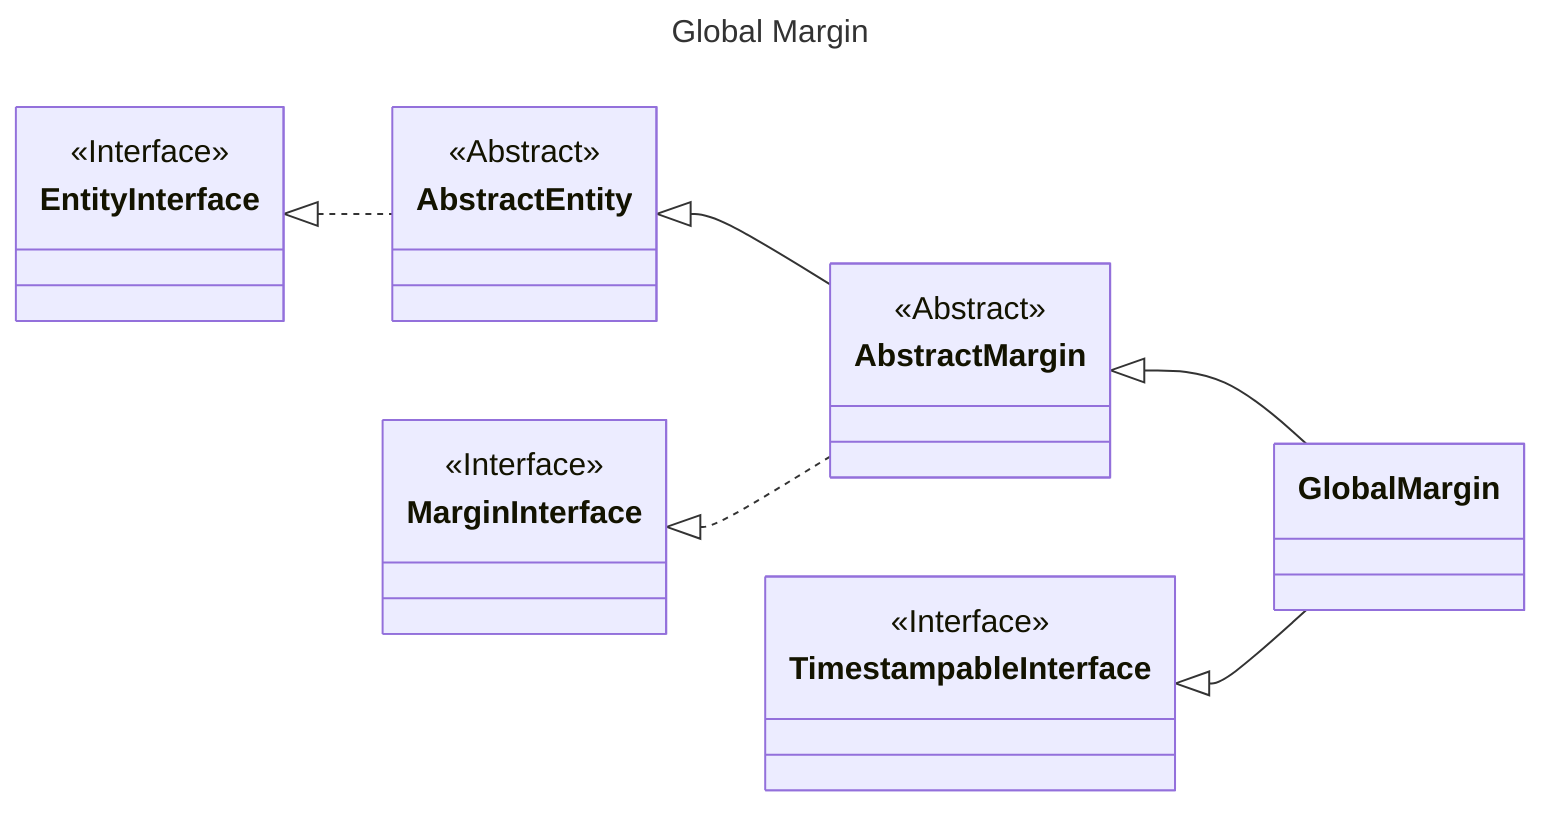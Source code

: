 ---
title: Global Margin
---
classDiagram
    direction LR

    class GlobalMargin {
    }

    class AbstractMargin {
        <<Abstract>>
    }

    class AbstractEntity {
        <<Abstract>>
    }

    class MarginInterface {
        <<Interface>>
    }

    class TimestampableInterface {
        <<Interface>>
    }

    class AbstractEntity {
        <<Abstract>>
    }

    class EntityInterface {
        <<Interface>>
    }

    EntityInterface <|.. AbstractEntity
    AbstractEntity <|-- AbstractMargin
    AbstractMargin <|-- GlobalMargin
    MarginInterface <|.. AbstractMargin
    TimestampableInterface <|-- GlobalMargin

    click EntityInterface call nodeCallback()
    click AbstractEntity call nodeCallback()
    click AbstractMargin call nodeCallback()
    click AbstractEntity call nodeCallback()
    click MarginInterface call nodeCallback()
    click TimestampableInterface call nodeCallback()